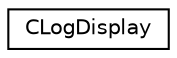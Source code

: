 digraph "Graphical Class Hierarchy"
{
  edge [fontname="Helvetica",fontsize="10",labelfontname="Helvetica",labelfontsize="10"];
  node [fontname="Helvetica",fontsize="10",shape=record];
  rankdir="LR";
  Node1 [label="CLogDisplay",height=0.2,width=0.4,color="black", fillcolor="white", style="filled",URL="$class_c_log_display.html",tooltip="Class to display log strings in the upper right corner of the view. "];
}
